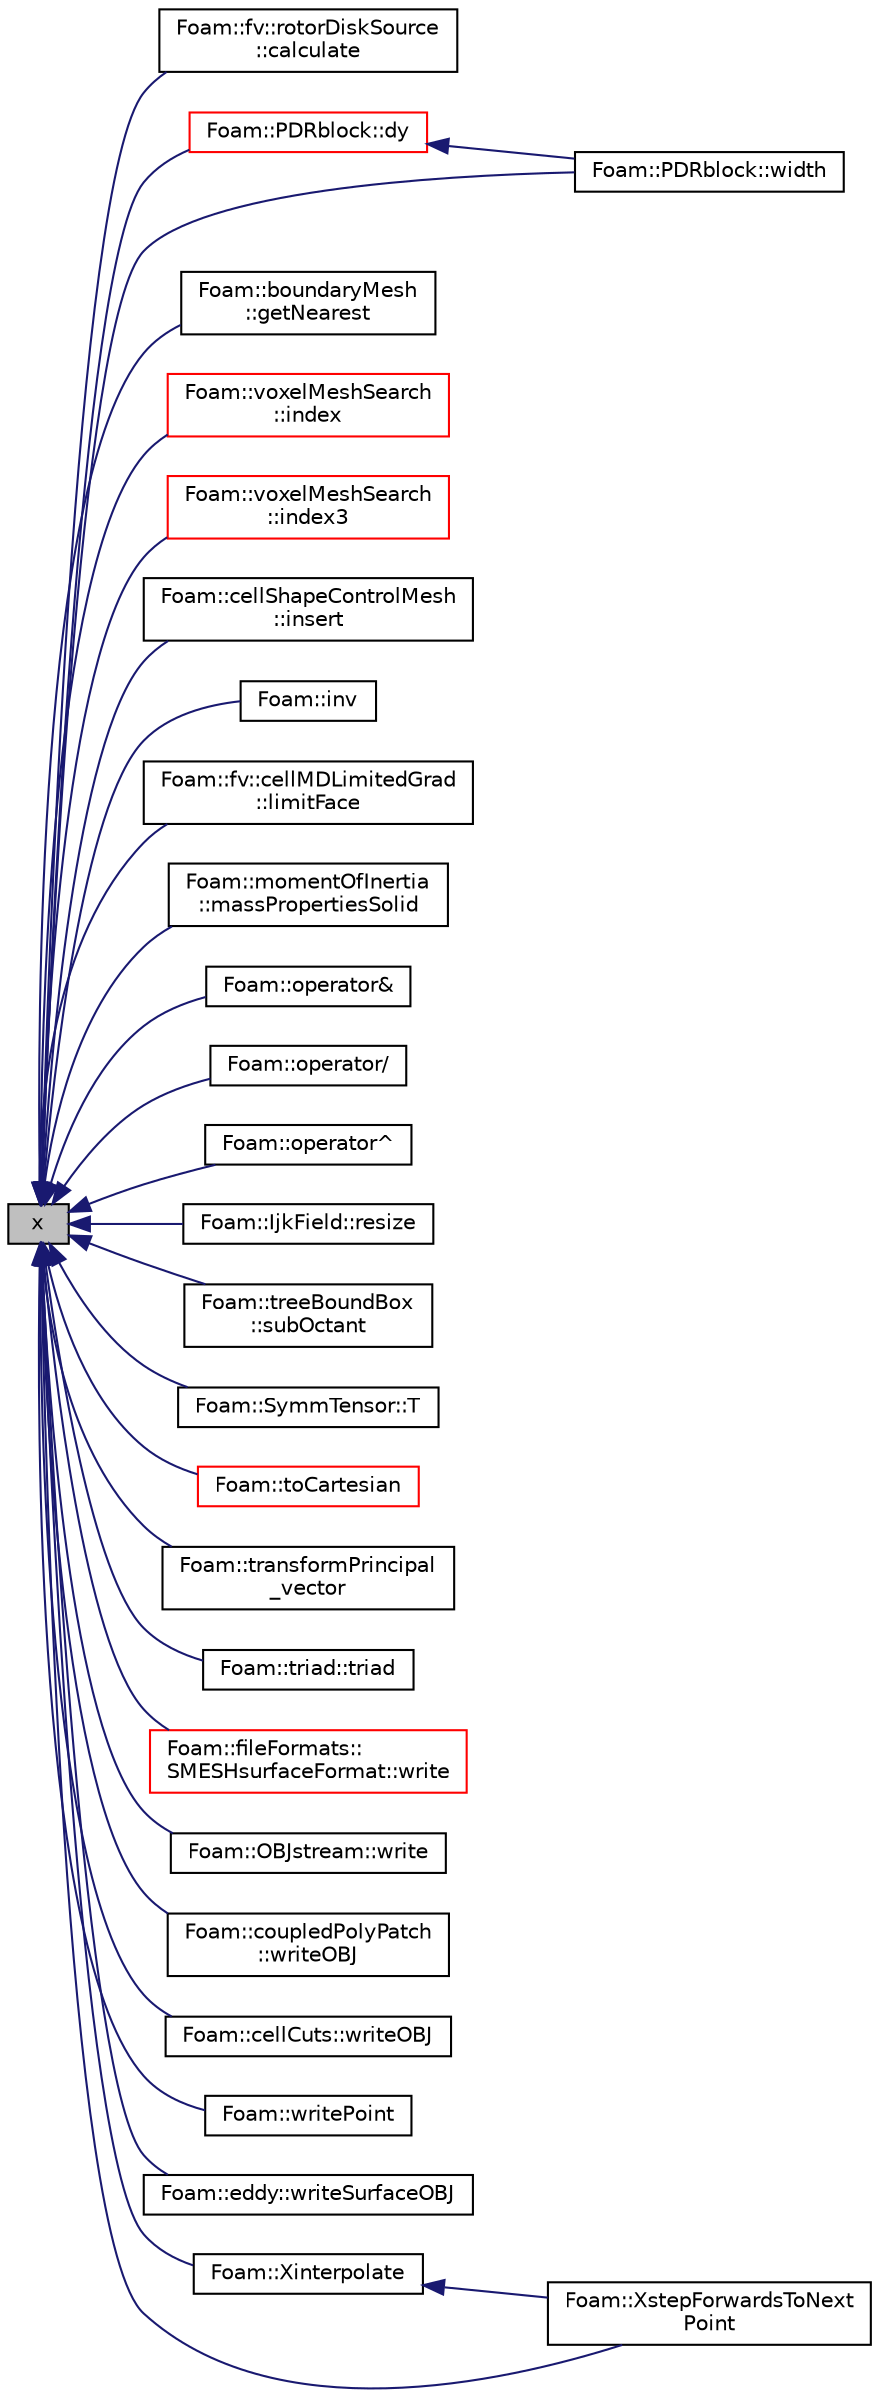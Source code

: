 digraph "x"
{
  bgcolor="transparent";
  edge [fontname="Helvetica",fontsize="10",labelfontname="Helvetica",labelfontsize="10"];
  node [fontname="Helvetica",fontsize="10",shape=record];
  rankdir="LR";
  Node1 [label="x",height=0.2,width=0.4,color="black", fillcolor="grey75", style="filled" fontcolor="black"];
  Node1 -> Node2 [dir="back",color="midnightblue",fontsize="10",style="solid",fontname="Helvetica"];
  Node2 [label="Foam::fv::rotorDiskSource\l::calculate",height=0.2,width=0.4,color="black",URL="$classFoam_1_1fv_1_1rotorDiskSource.html#af1f80de2cfdda8beed20eae7693f3c4e",tooltip="Calculate forces. "];
  Node1 -> Node3 [dir="back",color="midnightblue",fontsize="10",style="solid",fontname="Helvetica"];
  Node3 [label="Foam::PDRblock::dy",height=0.2,width=0.4,color="red",URL="$classFoam_1_1PDRblock.html#a372295ddd2867f52e93cabb97af24684",tooltip="Cell size in y-direction at j position. "];
  Node3 -> Node4 [dir="back",color="midnightblue",fontsize="10",style="solid",fontname="Helvetica"];
  Node4 [label="Foam::PDRblock::width",height=0.2,width=0.4,color="black",URL="$classFoam_1_1PDRblock.html#a30ea808a62a5d199e8c0e2e0443a3d41",tooltip="Characteristic cell size at i,j,k position. "];
  Node1 -> Node5 [dir="back",color="midnightblue",fontsize="10",style="solid",fontname="Helvetica"];
  Node5 [label="Foam::boundaryMesh\l::getNearest",height=0.2,width=0.4,color="black",URL="$classFoam_1_1boundaryMesh.html#afc0c1d142df9fc42e5efffdf1f144d3a",tooltip="Get bMesh index of nearest face for every boundary face in. "];
  Node1 -> Node6 [dir="back",color="midnightblue",fontsize="10",style="solid",fontname="Helvetica"];
  Node6 [label="Foam::voxelMeshSearch\l::index",height=0.2,width=0.4,color="red",URL="$classFoam_1_1voxelMeshSearch.html#a4e3d1c251856990b16467ed09bf44dfb",tooltip="Find cells. Returns number of cells found. "];
  Node1 -> Node7 [dir="back",color="midnightblue",fontsize="10",style="solid",fontname="Helvetica"];
  Node7 [label="Foam::voxelMeshSearch\l::index3",height=0.2,width=0.4,color="red",URL="$classFoam_1_1voxelMeshSearch.html#a02d8ddeb544f2a92745ad674a17ec906",tooltip="Combined voxel index to individual indices. "];
  Node1 -> Node8 [dir="back",color="midnightblue",fontsize="10",style="solid",fontname="Helvetica"];
  Node8 [label="Foam::cellShapeControlMesh\l::insert",height=0.2,width=0.4,color="black",URL="$classFoam_1_1cellShapeControlMesh.html#a85f0696dfb70d101b69404027b5f19f0"];
  Node1 -> Node9 [dir="back",color="midnightblue",fontsize="10",style="solid",fontname="Helvetica"];
  Node9 [label="Foam::inv",height=0.2,width=0.4,color="black",URL="$namespaceFoam.html#a2f8518ffb406c9ac8b338a50ed647081"];
  Node1 -> Node10 [dir="back",color="midnightblue",fontsize="10",style="solid",fontname="Helvetica"];
  Node10 [label="Foam::fv::cellMDLimitedGrad\l::limitFace",height=0.2,width=0.4,color="black",URL="$classFoam_1_1fv_1_1cellMDLimitedGrad.html#a3f608394bf4848c7f7a79d9943e3d05b"];
  Node1 -> Node11 [dir="back",color="midnightblue",fontsize="10",style="solid",fontname="Helvetica"];
  Node11 [label="Foam::momentOfInertia\l::massPropertiesSolid",height=0.2,width=0.4,color="black",URL="$classFoam_1_1momentOfInertia.html#ac948fad3ba413d57d196458b12848db1"];
  Node1 -> Node12 [dir="back",color="midnightblue",fontsize="10",style="solid",fontname="Helvetica"];
  Node12 [label="Foam::operator&",height=0.2,width=0.4,color="black",URL="$namespaceFoam.html#a4c19a1479b05f185cd4db16188f428a5",tooltip="Inner-product between a spherical tensor and a vector. "];
  Node1 -> Node13 [dir="back",color="midnightblue",fontsize="10",style="solid",fontname="Helvetica"];
  Node13 [label="Foam::operator/",height=0.2,width=0.4,color="black",URL="$namespaceFoam.html#aa27e874cfb850f9030a3f109d2437758",tooltip="Division of a scalar by a diagonalTensor. "];
  Node1 -> Node14 [dir="back",color="midnightblue",fontsize="10",style="solid",fontname="Helvetica"];
  Node14 [label="Foam::operator^",height=0.2,width=0.4,color="black",URL="$namespaceFoam.html#a3ff000a9e642511c003dfcaa4dc0d432",tooltip="Cross product for complexVector. "];
  Node1 -> Node15 [dir="back",color="midnightblue",fontsize="10",style="solid",fontname="Helvetica"];
  Node15 [label="Foam::IjkField::resize",height=0.2,width=0.4,color="black",URL="$classFoam_1_1IjkField.html#aae8bef8dcce7b478cc1310d5057bdb18",tooltip="Change dimensions. "];
  Node1 -> Node16 [dir="back",color="midnightblue",fontsize="10",style="solid",fontname="Helvetica"];
  Node16 [label="Foam::treeBoundBox\l::subOctant",height=0.2,width=0.4,color="black",URL="$classFoam_1_1treeBoundBox.html#a1d75c77cc63bc662cbb3b38b7859707e",tooltip="Returns octant number given intersection and midpoint. "];
  Node1 -> Node17 [dir="back",color="midnightblue",fontsize="10",style="solid",fontname="Helvetica"];
  Node17 [label="Foam::SymmTensor::T",height=0.2,width=0.4,color="black",URL="$classFoam_1_1SymmTensor.html#a371a2d0aa16e2df68b41440006f95ac2",tooltip="Transpose. "];
  Node1 -> Node18 [dir="back",color="midnightblue",fontsize="10",style="solid",fontname="Helvetica"];
  Node18 [label="Foam::toCartesian",height=0.2,width=0.4,color="red",URL="$namespaceFoam.html#a653881adf75092378152a29ed2b23dc1",tooltip="Convert to Cartesian (from Cylindrical) "];
  Node1 -> Node19 [dir="back",color="midnightblue",fontsize="10",style="solid",fontname="Helvetica"];
  Node19 [label="Foam::transformPrincipal\l_vector",height=0.2,width=0.4,color="black",URL="$namespaceFoam.html#afe2f4a56b6f8783fa4e480bc3abafe3f",tooltip="Transform principal. "];
  Node1 -> Node20 [dir="back",color="midnightblue",fontsize="10",style="solid",fontname="Helvetica"];
  Node20 [label="Foam::triad::triad",height=0.2,width=0.4,color="black",URL="$classFoam_1_1triad.html#a6ec3eb32ac14742660a8a2a757cdd55f",tooltip="Construct from a quaternion. "];
  Node1 -> Node4 [dir="back",color="midnightblue",fontsize="10",style="solid",fontname="Helvetica"];
  Node1 -> Node21 [dir="back",color="midnightblue",fontsize="10",style="solid",fontname="Helvetica"];
  Node21 [label="Foam::fileFormats::\lSMESHsurfaceFormat::write",height=0.2,width=0.4,color="red",URL="$classFoam_1_1fileFormats_1_1SMESHsurfaceFormat.html#a6ec61957e13b15f91c3137de94712e52",tooltip="Write surface mesh components by proxy. "];
  Node1 -> Node22 [dir="back",color="midnightblue",fontsize="10",style="solid",fontname="Helvetica"];
  Node22 [label="Foam::OBJstream::write",height=0.2,width=0.4,color="black",URL="$classFoam_1_1OBJstream.html#ae106328d18517b18525f123913355f3f",tooltip="Write point and vector normal (&#39;vn&#39;) "];
  Node1 -> Node23 [dir="back",color="midnightblue",fontsize="10",style="solid",fontname="Helvetica"];
  Node23 [label="Foam::coupledPolyPatch\l::writeOBJ",height=0.2,width=0.4,color="black",URL="$classFoam_1_1coupledPolyPatch.html#aced11bcde5699e7ec29ee979246e8de1",tooltip="Write selected points in OBJ format. "];
  Node1 -> Node24 [dir="back",color="midnightblue",fontsize="10",style="solid",fontname="Helvetica"];
  Node24 [label="Foam::cellCuts::writeOBJ",height=0.2,width=0.4,color="black",URL="$classFoam_1_1cellCuts.html#a57cbdcfaa2fb786876ff423aa2c77db0",tooltip="debugging:Write list of cuts to stream in OBJ format "];
  Node1 -> Node25 [dir="back",color="midnightblue",fontsize="10",style="solid",fontname="Helvetica"];
  Node25 [label="Foam::writePoint",height=0.2,width=0.4,color="black",URL="$namespaceFoam.html#aa1014d37d9de0b52bd9f2ebb1411dfba"];
  Node1 -> Node26 [dir="back",color="midnightblue",fontsize="10",style="solid",fontname="Helvetica"];
  Node26 [label="Foam::eddy::writeSurfaceOBJ",height=0.2,width=0.4,color="black",URL="$classFoam_1_1eddy.html#afd28eca1d42f947e21cac6af7c389edd",tooltip="Write the eddy surface in OBJ format. "];
  Node1 -> Node27 [dir="back",color="midnightblue",fontsize="10",style="solid",fontname="Helvetica"];
  Node27 [label="Foam::Xinterpolate",height=0.2,width=0.4,color="black",URL="$namespaceFoam.html#a396585a82c5ba11402e6603c63463477"];
  Node27 -> Node28 [dir="back",color="midnightblue",fontsize="10",style="solid",fontname="Helvetica"];
  Node28 [label="Foam::XstepForwardsToNext\lPoint",height=0.2,width=0.4,color="black",URL="$namespaceFoam.html#a7b65ae9bf8a1a81d91a44bab30ee3dce"];
  Node1 -> Node28 [dir="back",color="midnightblue",fontsize="10",style="solid",fontname="Helvetica"];
}
